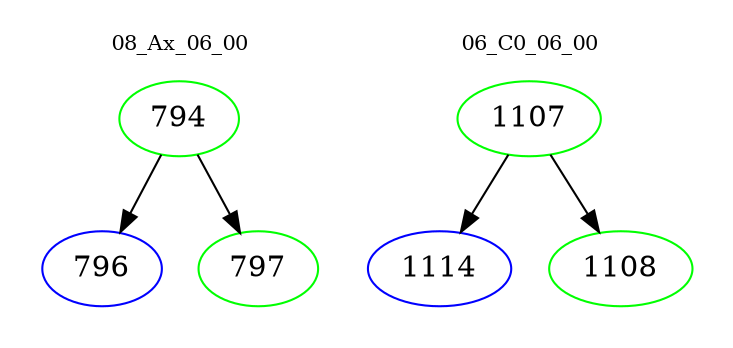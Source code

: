 digraph{
subgraph cluster_0 {
color = white
label = "08_Ax_06_00";
fontsize=10;
T0_794 [label="794", color="green"]
T0_794 -> T0_796 [color="black"]
T0_796 [label="796", color="blue"]
T0_794 -> T0_797 [color="black"]
T0_797 [label="797", color="green"]
}
subgraph cluster_1 {
color = white
label = "06_C0_06_00";
fontsize=10;
T1_1107 [label="1107", color="green"]
T1_1107 -> T1_1114 [color="black"]
T1_1114 [label="1114", color="blue"]
T1_1107 -> T1_1108 [color="black"]
T1_1108 [label="1108", color="green"]
}
}
